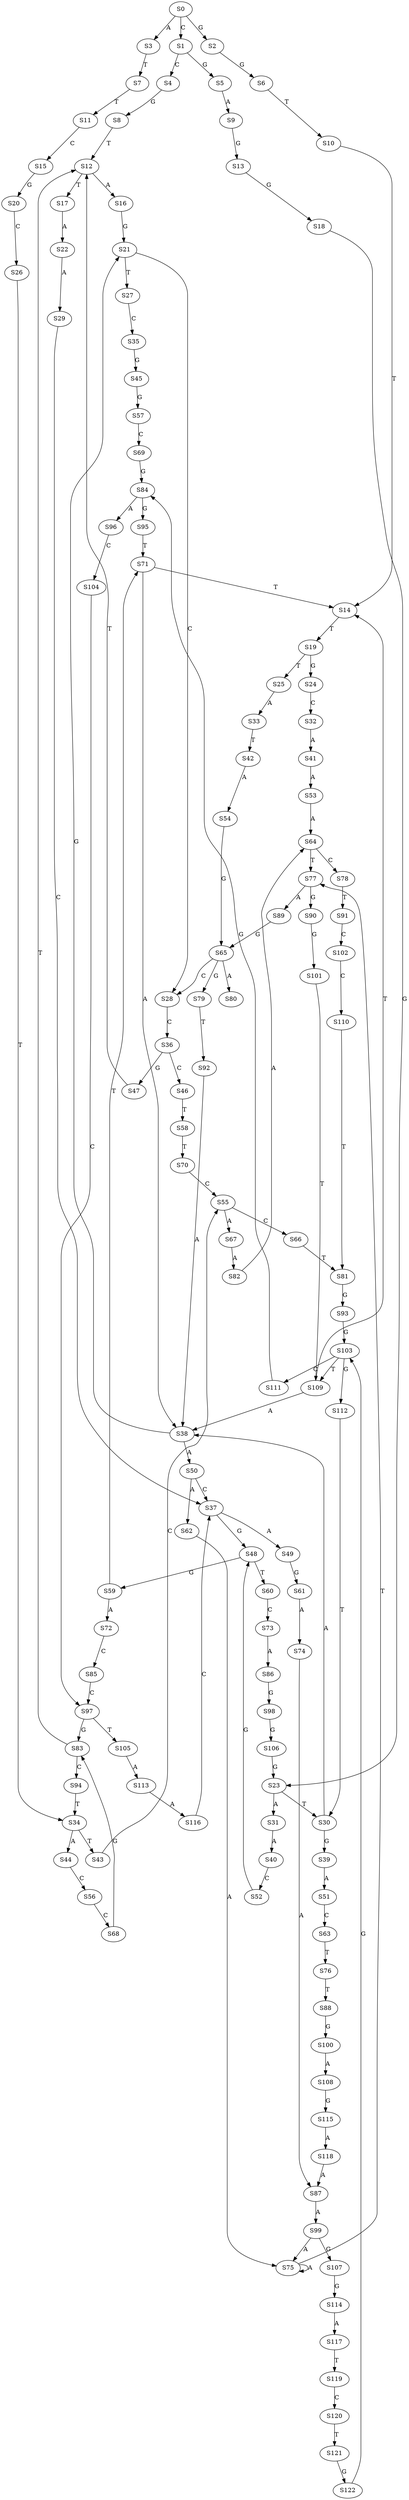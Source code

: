 strict digraph  {
	S0 -> S1 [ label = C ];
	S0 -> S2 [ label = G ];
	S0 -> S3 [ label = A ];
	S1 -> S4 [ label = C ];
	S1 -> S5 [ label = G ];
	S2 -> S6 [ label = G ];
	S3 -> S7 [ label = T ];
	S4 -> S8 [ label = G ];
	S5 -> S9 [ label = A ];
	S6 -> S10 [ label = T ];
	S7 -> S11 [ label = T ];
	S8 -> S12 [ label = T ];
	S9 -> S13 [ label = G ];
	S10 -> S14 [ label = T ];
	S11 -> S15 [ label = C ];
	S12 -> S16 [ label = A ];
	S12 -> S17 [ label = T ];
	S13 -> S18 [ label = G ];
	S14 -> S19 [ label = T ];
	S15 -> S20 [ label = G ];
	S16 -> S21 [ label = G ];
	S17 -> S22 [ label = A ];
	S18 -> S23 [ label = G ];
	S19 -> S24 [ label = G ];
	S19 -> S25 [ label = T ];
	S20 -> S26 [ label = C ];
	S21 -> S27 [ label = T ];
	S21 -> S28 [ label = C ];
	S22 -> S29 [ label = A ];
	S23 -> S30 [ label = T ];
	S23 -> S31 [ label = A ];
	S24 -> S32 [ label = C ];
	S25 -> S33 [ label = A ];
	S26 -> S34 [ label = T ];
	S27 -> S35 [ label = C ];
	S28 -> S36 [ label = C ];
	S29 -> S37 [ label = C ];
	S30 -> S38 [ label = A ];
	S30 -> S39 [ label = G ];
	S31 -> S40 [ label = A ];
	S32 -> S41 [ label = A ];
	S33 -> S42 [ label = T ];
	S34 -> S43 [ label = T ];
	S34 -> S44 [ label = A ];
	S35 -> S45 [ label = G ];
	S36 -> S46 [ label = C ];
	S36 -> S47 [ label = G ];
	S37 -> S48 [ label = G ];
	S37 -> S49 [ label = A ];
	S38 -> S21 [ label = G ];
	S38 -> S50 [ label = A ];
	S39 -> S51 [ label = A ];
	S40 -> S52 [ label = C ];
	S41 -> S53 [ label = A ];
	S42 -> S54 [ label = A ];
	S43 -> S55 [ label = C ];
	S44 -> S56 [ label = C ];
	S45 -> S57 [ label = G ];
	S46 -> S58 [ label = T ];
	S47 -> S12 [ label = T ];
	S48 -> S59 [ label = G ];
	S48 -> S60 [ label = T ];
	S49 -> S61 [ label = G ];
	S50 -> S37 [ label = C ];
	S50 -> S62 [ label = A ];
	S51 -> S63 [ label = C ];
	S52 -> S48 [ label = G ];
	S53 -> S64 [ label = A ];
	S54 -> S65 [ label = G ];
	S55 -> S66 [ label = C ];
	S55 -> S67 [ label = A ];
	S56 -> S68 [ label = C ];
	S57 -> S69 [ label = C ];
	S58 -> S70 [ label = T ];
	S59 -> S71 [ label = T ];
	S59 -> S72 [ label = A ];
	S60 -> S73 [ label = C ];
	S61 -> S74 [ label = A ];
	S62 -> S75 [ label = A ];
	S63 -> S76 [ label = T ];
	S64 -> S77 [ label = T ];
	S64 -> S78 [ label = C ];
	S65 -> S28 [ label = C ];
	S65 -> S79 [ label = G ];
	S65 -> S80 [ label = A ];
	S66 -> S81 [ label = T ];
	S67 -> S82 [ label = A ];
	S68 -> S83 [ label = G ];
	S69 -> S84 [ label = G ];
	S70 -> S55 [ label = C ];
	S71 -> S14 [ label = T ];
	S71 -> S38 [ label = A ];
	S72 -> S85 [ label = C ];
	S73 -> S86 [ label = A ];
	S74 -> S87 [ label = A ];
	S75 -> S77 [ label = T ];
	S75 -> S75 [ label = A ];
	S76 -> S88 [ label = T ];
	S77 -> S89 [ label = A ];
	S77 -> S90 [ label = G ];
	S78 -> S91 [ label = T ];
	S79 -> S92 [ label = T ];
	S81 -> S93 [ label = G ];
	S82 -> S64 [ label = A ];
	S83 -> S94 [ label = C ];
	S83 -> S12 [ label = T ];
	S84 -> S95 [ label = G ];
	S84 -> S96 [ label = A ];
	S85 -> S97 [ label = C ];
	S86 -> S98 [ label = G ];
	S87 -> S99 [ label = A ];
	S88 -> S100 [ label = G ];
	S89 -> S65 [ label = G ];
	S90 -> S101 [ label = G ];
	S91 -> S102 [ label = C ];
	S92 -> S38 [ label = A ];
	S93 -> S103 [ label = G ];
	S94 -> S34 [ label = T ];
	S95 -> S71 [ label = T ];
	S96 -> S104 [ label = C ];
	S97 -> S83 [ label = G ];
	S97 -> S105 [ label = T ];
	S98 -> S106 [ label = G ];
	S99 -> S107 [ label = G ];
	S99 -> S75 [ label = A ];
	S100 -> S108 [ label = A ];
	S101 -> S109 [ label = T ];
	S102 -> S110 [ label = C ];
	S103 -> S111 [ label = C ];
	S103 -> S109 [ label = T ];
	S103 -> S112 [ label = G ];
	S104 -> S97 [ label = C ];
	S105 -> S113 [ label = A ];
	S106 -> S23 [ label = G ];
	S107 -> S114 [ label = G ];
	S108 -> S115 [ label = G ];
	S109 -> S38 [ label = A ];
	S109 -> S14 [ label = T ];
	S110 -> S81 [ label = T ];
	S111 -> S84 [ label = G ];
	S112 -> S30 [ label = T ];
	S113 -> S116 [ label = A ];
	S114 -> S117 [ label = A ];
	S115 -> S118 [ label = A ];
	S116 -> S37 [ label = C ];
	S117 -> S119 [ label = T ];
	S118 -> S87 [ label = A ];
	S119 -> S120 [ label = C ];
	S120 -> S121 [ label = T ];
	S121 -> S122 [ label = G ];
	S122 -> S103 [ label = G ];
}

